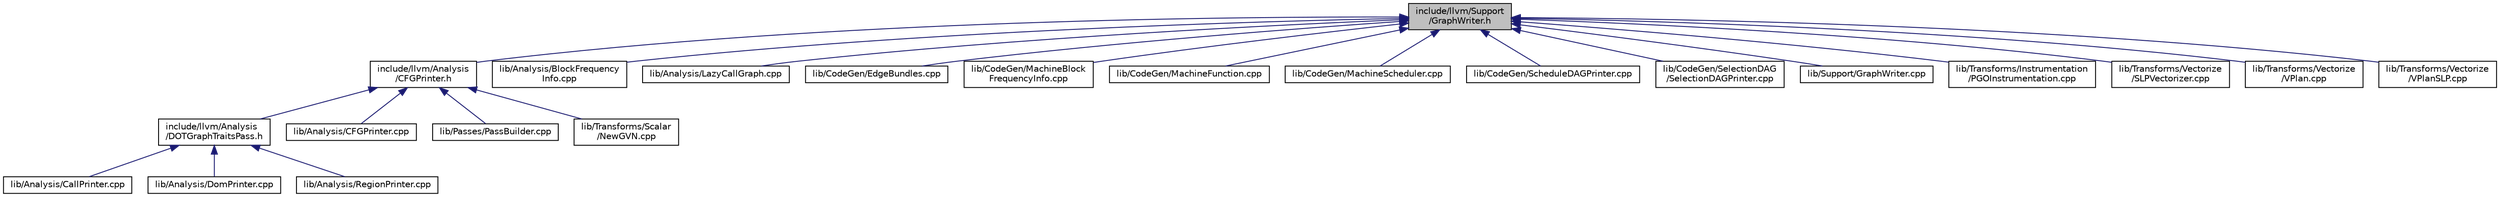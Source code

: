digraph "include/llvm/Support/GraphWriter.h"
{
 // LATEX_PDF_SIZE
  bgcolor="transparent";
  edge [fontname="Helvetica",fontsize="10",labelfontname="Helvetica",labelfontsize="10"];
  node [fontname="Helvetica",fontsize="10",shape="box"];
  Node1 [label="include/llvm/Support\l/GraphWriter.h",height=0.2,width=0.4,color="black", fillcolor="grey75", style="filled", fontcolor="black",tooltip=" "];
  Node1 -> Node2 [dir="back",color="midnightblue",fontsize="10",style="solid",fontname="Helvetica"];
  Node2 [label="include/llvm/Analysis\l/CFGPrinter.h",height=0.2,width=0.4,color="black",URL="$CFGPrinter_8h.html",tooltip=" "];
  Node2 -> Node3 [dir="back",color="midnightblue",fontsize="10",style="solid",fontname="Helvetica"];
  Node3 [label="include/llvm/Analysis\l/DOTGraphTraitsPass.h",height=0.2,width=0.4,color="black",URL="$DOTGraphTraitsPass_8h.html",tooltip=" "];
  Node3 -> Node4 [dir="back",color="midnightblue",fontsize="10",style="solid",fontname="Helvetica"];
  Node4 [label="lib/Analysis/CallPrinter.cpp",height=0.2,width=0.4,color="black",URL="$CallPrinter_8cpp.html",tooltip=" "];
  Node3 -> Node5 [dir="back",color="midnightblue",fontsize="10",style="solid",fontname="Helvetica"];
  Node5 [label="lib/Analysis/DomPrinter.cpp",height=0.2,width=0.4,color="black",URL="$DomPrinter_8cpp.html",tooltip=" "];
  Node3 -> Node6 [dir="back",color="midnightblue",fontsize="10",style="solid",fontname="Helvetica"];
  Node6 [label="lib/Analysis/RegionPrinter.cpp",height=0.2,width=0.4,color="black",URL="$RegionPrinter_8cpp.html",tooltip=" "];
  Node2 -> Node7 [dir="back",color="midnightblue",fontsize="10",style="solid",fontname="Helvetica"];
  Node7 [label="lib/Analysis/CFGPrinter.cpp",height=0.2,width=0.4,color="black",URL="$CFGPrinter_8cpp.html",tooltip=" "];
  Node2 -> Node8 [dir="back",color="midnightblue",fontsize="10",style="solid",fontname="Helvetica"];
  Node8 [label="lib/Passes/PassBuilder.cpp",height=0.2,width=0.4,color="black",URL="$PassBuilder_8cpp.html",tooltip="This file provides the implementation of the PassBuilder based on our static pass registry as well as..."];
  Node2 -> Node9 [dir="back",color="midnightblue",fontsize="10",style="solid",fontname="Helvetica"];
  Node9 [label="lib/Transforms/Scalar\l/NewGVN.cpp",height=0.2,width=0.4,color="black",URL="$NewGVN_8cpp.html",tooltip="This file implements the new LLVM's Global Value Numbering pass."];
  Node1 -> Node10 [dir="back",color="midnightblue",fontsize="10",style="solid",fontname="Helvetica"];
  Node10 [label="lib/Analysis/BlockFrequency\lInfo.cpp",height=0.2,width=0.4,color="black",URL="$BlockFrequencyInfo_8cpp.html",tooltip=" "];
  Node1 -> Node11 [dir="back",color="midnightblue",fontsize="10",style="solid",fontname="Helvetica"];
  Node11 [label="lib/Analysis/LazyCallGraph.cpp",height=0.2,width=0.4,color="black",URL="$LazyCallGraph_8cpp.html",tooltip=" "];
  Node1 -> Node12 [dir="back",color="midnightblue",fontsize="10",style="solid",fontname="Helvetica"];
  Node12 [label="lib/CodeGen/EdgeBundles.cpp",height=0.2,width=0.4,color="black",URL="$EdgeBundles_8cpp.html",tooltip=" "];
  Node1 -> Node13 [dir="back",color="midnightblue",fontsize="10",style="solid",fontname="Helvetica"];
  Node13 [label="lib/CodeGen/MachineBlock\lFrequencyInfo.cpp",height=0.2,width=0.4,color="black",URL="$MachineBlockFrequencyInfo_8cpp.html",tooltip=" "];
  Node1 -> Node14 [dir="back",color="midnightblue",fontsize="10",style="solid",fontname="Helvetica"];
  Node14 [label="lib/CodeGen/MachineFunction.cpp",height=0.2,width=0.4,color="black",URL="$MachineFunction_8cpp.html",tooltip=" "];
  Node1 -> Node15 [dir="back",color="midnightblue",fontsize="10",style="solid",fontname="Helvetica"];
  Node15 [label="lib/CodeGen/MachineScheduler.cpp",height=0.2,width=0.4,color="black",URL="$MachineScheduler_8cpp.html",tooltip=" "];
  Node1 -> Node16 [dir="back",color="midnightblue",fontsize="10",style="solid",fontname="Helvetica"];
  Node16 [label="lib/CodeGen/ScheduleDAGPrinter.cpp",height=0.2,width=0.4,color="black",URL="$ScheduleDAGPrinter_8cpp.html",tooltip=" "];
  Node1 -> Node17 [dir="back",color="midnightblue",fontsize="10",style="solid",fontname="Helvetica"];
  Node17 [label="lib/CodeGen/SelectionDAG\l/SelectionDAGPrinter.cpp",height=0.2,width=0.4,color="black",URL="$SelectionDAGPrinter_8cpp.html",tooltip=" "];
  Node1 -> Node18 [dir="back",color="midnightblue",fontsize="10",style="solid",fontname="Helvetica"];
  Node18 [label="lib/Support/GraphWriter.cpp",height=0.2,width=0.4,color="black",URL="$GraphWriter_8cpp.html",tooltip=" "];
  Node1 -> Node19 [dir="back",color="midnightblue",fontsize="10",style="solid",fontname="Helvetica"];
  Node19 [label="lib/Transforms/Instrumentation\l/PGOInstrumentation.cpp",height=0.2,width=0.4,color="black",URL="$PGOInstrumentation_8cpp.html",tooltip=" "];
  Node1 -> Node20 [dir="back",color="midnightblue",fontsize="10",style="solid",fontname="Helvetica"];
  Node20 [label="lib/Transforms/Vectorize\l/SLPVectorizer.cpp",height=0.2,width=0.4,color="black",URL="$SLPVectorizer_8cpp.html",tooltip=" "];
  Node1 -> Node21 [dir="back",color="midnightblue",fontsize="10",style="solid",fontname="Helvetica"];
  Node21 [label="lib/Transforms/Vectorize\l/VPlan.cpp",height=0.2,width=0.4,color="black",URL="$VPlan_8cpp.html",tooltip="This is the LLVM vectorization plan."];
  Node1 -> Node22 [dir="back",color="midnightblue",fontsize="10",style="solid",fontname="Helvetica"];
  Node22 [label="lib/Transforms/Vectorize\l/VPlanSLP.cpp",height=0.2,width=0.4,color="black",URL="$VPlanSLP_8cpp.html",tooltip=" "];
}
